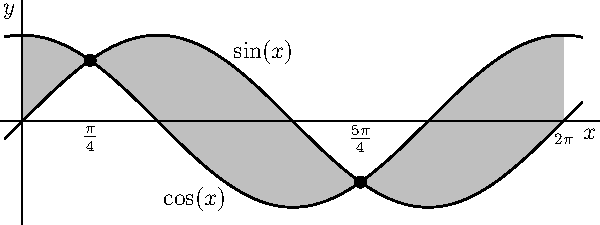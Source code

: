 	size(300);  
    import graph;

    real f(real x)
    {
    	return cos(x);
    }
    
    real g(real x)
    {
    	return sin(x);
    }
    
    
    
    path pp1=buildcycle(graph(f,0,6.3),graph(g,0,6.3));
    fill(pp1,mediumgray);
    
    path pp2=buildcycle((0,0)--(0,1),graph(f,0,3),graph(g,0,3));
    fill(pp2,mediumgray);
    
    path pp2=buildcycle((6.29,0)--(6.29,1),graph(f,3,6.3),graph(g,3,6.3));
    fill(pp2,mediumgray);
    
    xlimits(-0.25, 6.7);
	ylimits(-1.2, 1.4);
    draw(graph(f,-0.2,6.5,n=500),linewidth(0.9pt));
    draw(graph(g,-0.2,6.5,n=500),linewidth(0.9pt));
	yaxis("$y$", -1.2, 1.4, above=true);
	xaxis("$x$", -0.25, 6.7, above=true);
	
	label("$\sin(x)$",(2.8,0.8));
	label("$\cos(x)$",(2,-0.9));
	
	real i1=3.1419/4;
	dot((i1,cos(i1)),linewidth(6pt));
	
	real i2=5*3.14159/4;
	dot((i2,(cos(i2))),linewidth(6pt));

	label("$\frac{\pi}{4}$",(i1,-0.2));
	label("$\frac{5\pi}{4}$",(i2,-0.2));
	label("$2\pi$",(6.29,-0.2),fontsize(8pt));

    
